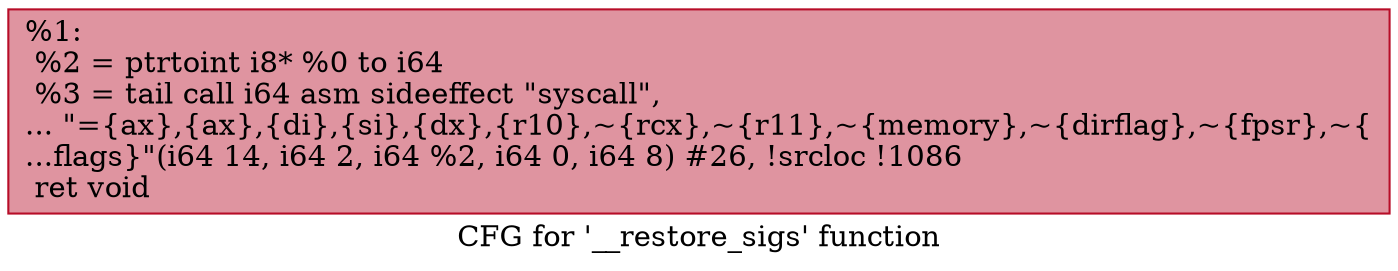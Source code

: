 digraph "CFG for '__restore_sigs' function" {
	label="CFG for '__restore_sigs' function";

	Node0x241d8c0 [shape=record,color="#b70d28ff", style=filled, fillcolor="#b70d2870",label="{%1:\l  %2 = ptrtoint i8* %0 to i64\l  %3 = tail call i64 asm sideeffect \"syscall\",\l... \"=\{ax\},\{ax\},\{di\},\{si\},\{dx\},\{r10\},~\{rcx\},~\{r11\},~\{memory\},~\{dirflag\},~\{fpsr\},~\{\l...flags\}\"(i64 14, i64 2, i64 %2, i64 0, i64 8) #26, !srcloc !1086\l  ret void\l}"];
}
